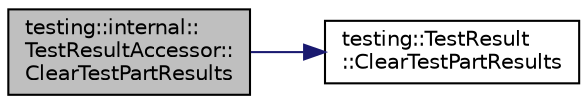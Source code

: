 digraph "testing::internal::TestResultAccessor::ClearTestPartResults"
{
 // LATEX_PDF_SIZE
  bgcolor="transparent";
  edge [fontname="Helvetica",fontsize="10",labelfontname="Helvetica",labelfontsize="10"];
  node [fontname="Helvetica",fontsize="10",shape=record];
  rankdir="LR";
  Node1 [label="testing::internal::\lTestResultAccessor::\lClearTestPartResults",height=0.2,width=0.4,color="black", fillcolor="grey75", style="filled", fontcolor="black",tooltip=" "];
  Node1 -> Node2 [color="midnightblue",fontsize="10",style="solid",fontname="Helvetica"];
  Node2 [label="testing::TestResult\l::ClearTestPartResults",height=0.2,width=0.4,color="black",URL="$classtesting_1_1TestResult.html#aa11ed718e0a76a39e6380e5ddce7cae2",tooltip=" "];
}
